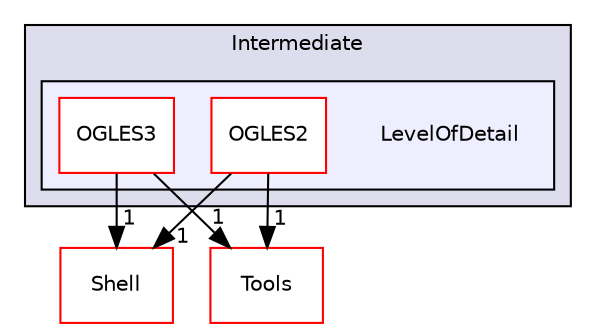 digraph "PVR/SDK_3.4/Examples/Intermediate/LevelOfDetail" {
  compound=true
  node [ fontsize="10", fontname="Helvetica"];
  edge [ labelfontsize="10", labelfontname="Helvetica"];
  subgraph clusterdir_1fc4701d2c417cbbd376ebdde5d0b37f {
    graph [ bgcolor="#ddddee", pencolor="black", label="Intermediate" fontname="Helvetica", fontsize="10", URL="dir_1fc4701d2c417cbbd376ebdde5d0b37f.html"]
  subgraph clusterdir_bfe86656519c92af6c3675e7b2791f90 {
    graph [ bgcolor="#eeeeff", pencolor="black", label="" URL="dir_bfe86656519c92af6c3675e7b2791f90.html"];
    dir_bfe86656519c92af6c3675e7b2791f90 [shape=plaintext label="LevelOfDetail"];
    dir_8d22671578096d1b7611862199360e10 [shape=box label="OGLES2" color="red" fillcolor="white" style="filled" URL="dir_8d22671578096d1b7611862199360e10.html"];
    dir_e5e67fe9a3aab4f67b0e72e3d7ddad5d [shape=box label="OGLES3" color="red" fillcolor="white" style="filled" URL="dir_e5e67fe9a3aab4f67b0e72e3d7ddad5d.html"];
  }
  }
  dir_de41955a66a331b990d60d5323117a97 [shape=box label="Shell" fillcolor="white" style="filled" color="red" URL="dir_de41955a66a331b990d60d5323117a97.html"];
  dir_5222bd6691dac9df766f8a52293393a2 [shape=box label="Tools" fillcolor="white" style="filled" color="red" URL="dir_5222bd6691dac9df766f8a52293393a2.html"];
  dir_e5e67fe9a3aab4f67b0e72e3d7ddad5d->dir_de41955a66a331b990d60d5323117a97 [headlabel="1", labeldistance=1.5 headhref="dir_000677_000133.html"];
  dir_e5e67fe9a3aab4f67b0e72e3d7ddad5d->dir_5222bd6691dac9df766f8a52293393a2 [headlabel="1", labeldistance=1.5 headhref="dir_000677_001762.html"];
  dir_8d22671578096d1b7611862199360e10->dir_de41955a66a331b990d60d5323117a97 [headlabel="1", labeldistance=1.5 headhref="dir_000675_000133.html"];
  dir_8d22671578096d1b7611862199360e10->dir_5222bd6691dac9df766f8a52293393a2 [headlabel="1", labeldistance=1.5 headhref="dir_000675_001762.html"];
}
